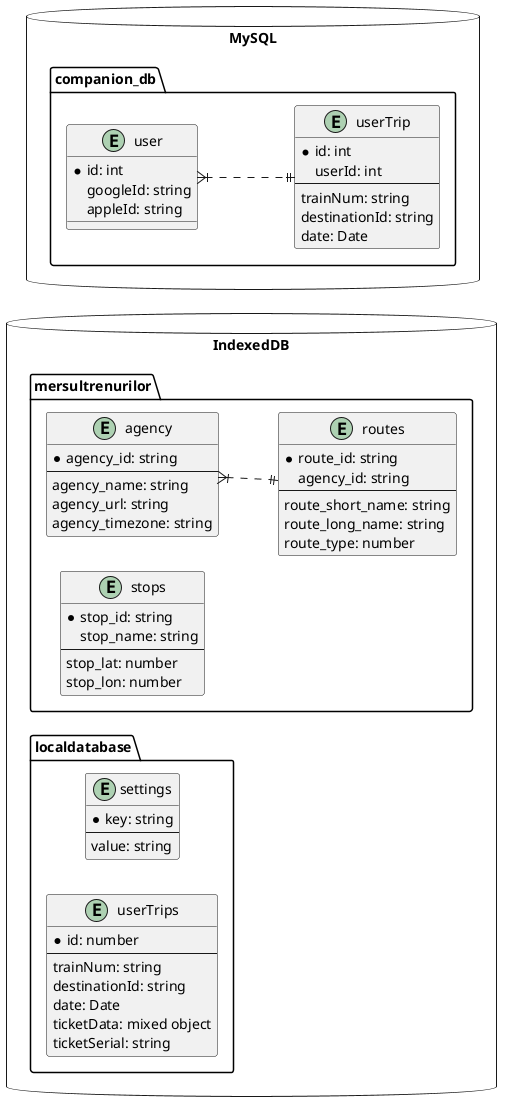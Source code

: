 @startuml

left to right direction

database "IndexedDB" {
  package "mersultrenurilor" {
    entity "agency" as idbAgency {
      *agency_id: string
      --
      agency_name: string
      agency_url: string
      agency_timezone: string
    }
    entity "stops" as idbStops {
      *stop_id: string
      stop_name: string
      --
      stop_lat: number
      stop_lon: number
    }
    entity "routes" as idbRoutes {
      *route_id: string
      agency_id: string
      --
      route_short_name: string
      route_long_name: string
      route_type: number
    }

    idbAgency }|..|| idbRoutes
  }

  package "localdatabase" {
    entity "settings" as idbSettings {
      *key: string
      --
      value: string
    }
    entity "userTrips" as idbUserTrips {
      *id: number
      --
      trainNum: string
      destinationId: string
      date: Date
      ticketData: mixed object
      ticketSerial: string
    }
  }
}

database "MySQL" {
  package "companion_db" {
    entity "user" as myUser {
      *id: int
      googleId: string
      appleId: string
    }
    entity "userTrip" as myUserTrip {
      *id: int
      userId: int
      --
      trainNum: string
      destinationId: string
      date: Date
    }

    myUser }|..|| myUserTrip
  }
}

@enduml